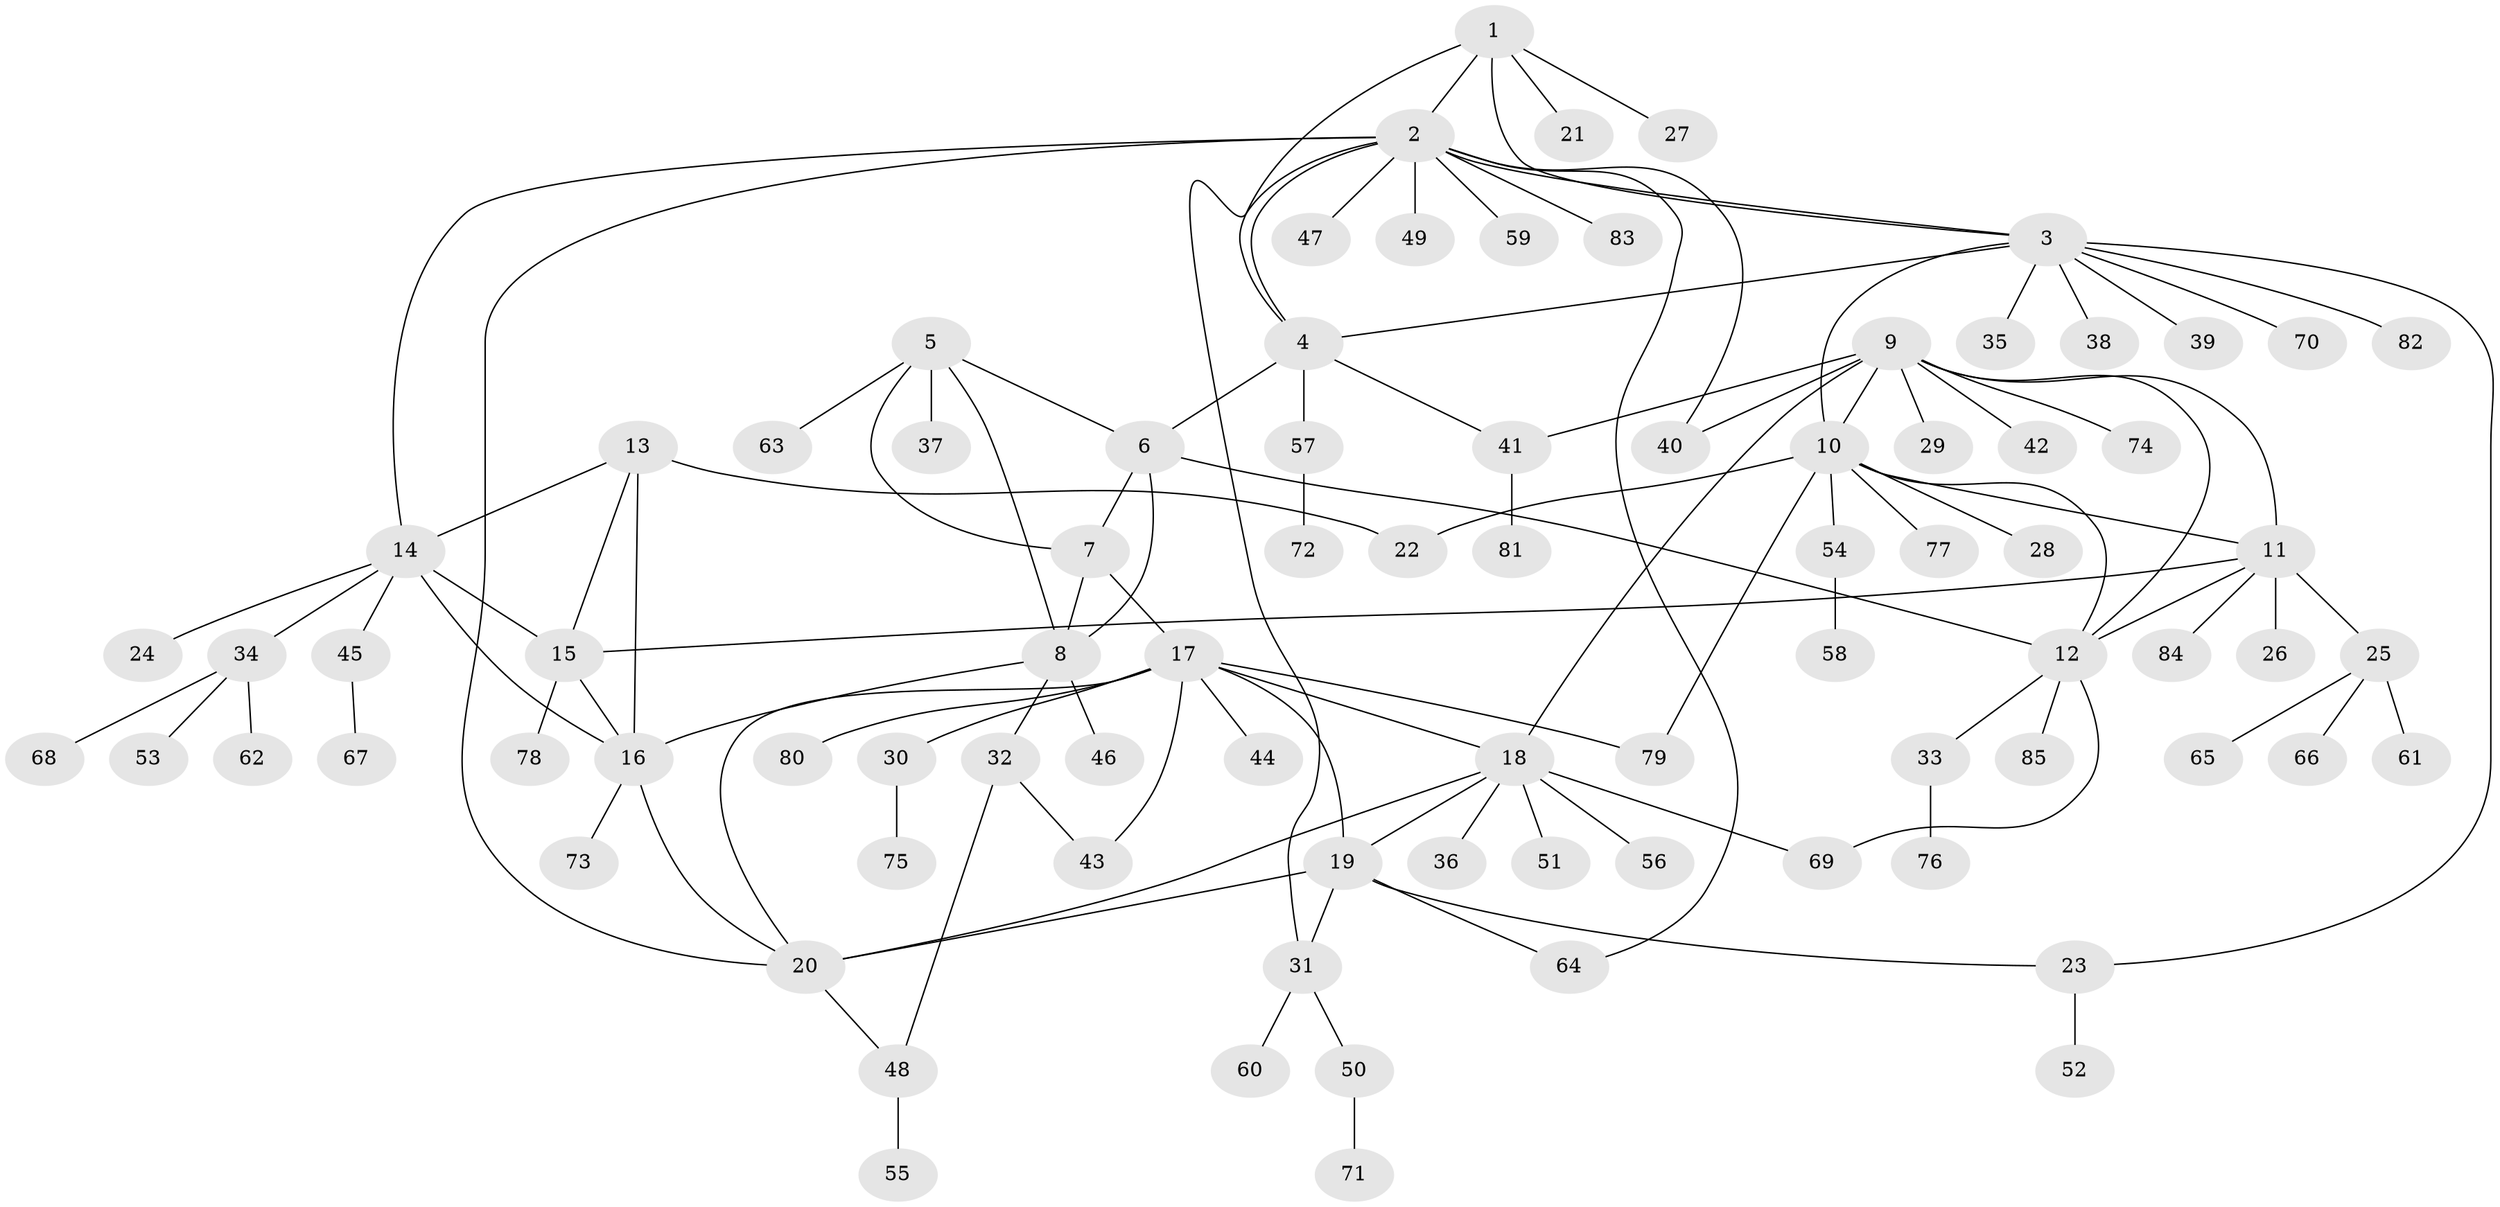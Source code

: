 // coarse degree distribution, {11: 0.04, 14: 0.04, 6: 0.04, 5: 0.08, 3: 0.08, 8: 0.04, 1: 0.6, 2: 0.08}
// Generated by graph-tools (version 1.1) at 2025/19/03/04/25 18:19:58]
// undirected, 85 vertices, 115 edges
graph export_dot {
graph [start="1"]
  node [color=gray90,style=filled];
  1;
  2;
  3;
  4;
  5;
  6;
  7;
  8;
  9;
  10;
  11;
  12;
  13;
  14;
  15;
  16;
  17;
  18;
  19;
  20;
  21;
  22;
  23;
  24;
  25;
  26;
  27;
  28;
  29;
  30;
  31;
  32;
  33;
  34;
  35;
  36;
  37;
  38;
  39;
  40;
  41;
  42;
  43;
  44;
  45;
  46;
  47;
  48;
  49;
  50;
  51;
  52;
  53;
  54;
  55;
  56;
  57;
  58;
  59;
  60;
  61;
  62;
  63;
  64;
  65;
  66;
  67;
  68;
  69;
  70;
  71;
  72;
  73;
  74;
  75;
  76;
  77;
  78;
  79;
  80;
  81;
  82;
  83;
  84;
  85;
  1 -- 2;
  1 -- 3;
  1 -- 4;
  1 -- 21;
  1 -- 27;
  2 -- 3;
  2 -- 4;
  2 -- 14;
  2 -- 20;
  2 -- 31;
  2 -- 40;
  2 -- 47;
  2 -- 49;
  2 -- 59;
  2 -- 64;
  2 -- 83;
  3 -- 4;
  3 -- 10;
  3 -- 23;
  3 -- 35;
  3 -- 38;
  3 -- 39;
  3 -- 70;
  3 -- 82;
  4 -- 6;
  4 -- 41;
  4 -- 57;
  5 -- 6;
  5 -- 7;
  5 -- 8;
  5 -- 37;
  5 -- 63;
  6 -- 7;
  6 -- 8;
  6 -- 12;
  7 -- 8;
  7 -- 17;
  8 -- 16;
  8 -- 32;
  8 -- 46;
  9 -- 10;
  9 -- 11;
  9 -- 12;
  9 -- 18;
  9 -- 29;
  9 -- 40;
  9 -- 41;
  9 -- 42;
  9 -- 74;
  10 -- 11;
  10 -- 12;
  10 -- 22;
  10 -- 28;
  10 -- 54;
  10 -- 77;
  10 -- 79;
  11 -- 12;
  11 -- 15;
  11 -- 25;
  11 -- 26;
  11 -- 84;
  12 -- 33;
  12 -- 69;
  12 -- 85;
  13 -- 14;
  13 -- 15;
  13 -- 16;
  13 -- 22;
  14 -- 15;
  14 -- 16;
  14 -- 24;
  14 -- 34;
  14 -- 45;
  15 -- 16;
  15 -- 78;
  16 -- 20;
  16 -- 73;
  17 -- 18;
  17 -- 19;
  17 -- 20;
  17 -- 30;
  17 -- 43;
  17 -- 44;
  17 -- 79;
  17 -- 80;
  18 -- 19;
  18 -- 20;
  18 -- 36;
  18 -- 51;
  18 -- 56;
  18 -- 69;
  19 -- 20;
  19 -- 23;
  19 -- 31;
  19 -- 64;
  20 -- 48;
  23 -- 52;
  25 -- 61;
  25 -- 65;
  25 -- 66;
  30 -- 75;
  31 -- 50;
  31 -- 60;
  32 -- 43;
  32 -- 48;
  33 -- 76;
  34 -- 53;
  34 -- 62;
  34 -- 68;
  41 -- 81;
  45 -- 67;
  48 -- 55;
  50 -- 71;
  54 -- 58;
  57 -- 72;
}

